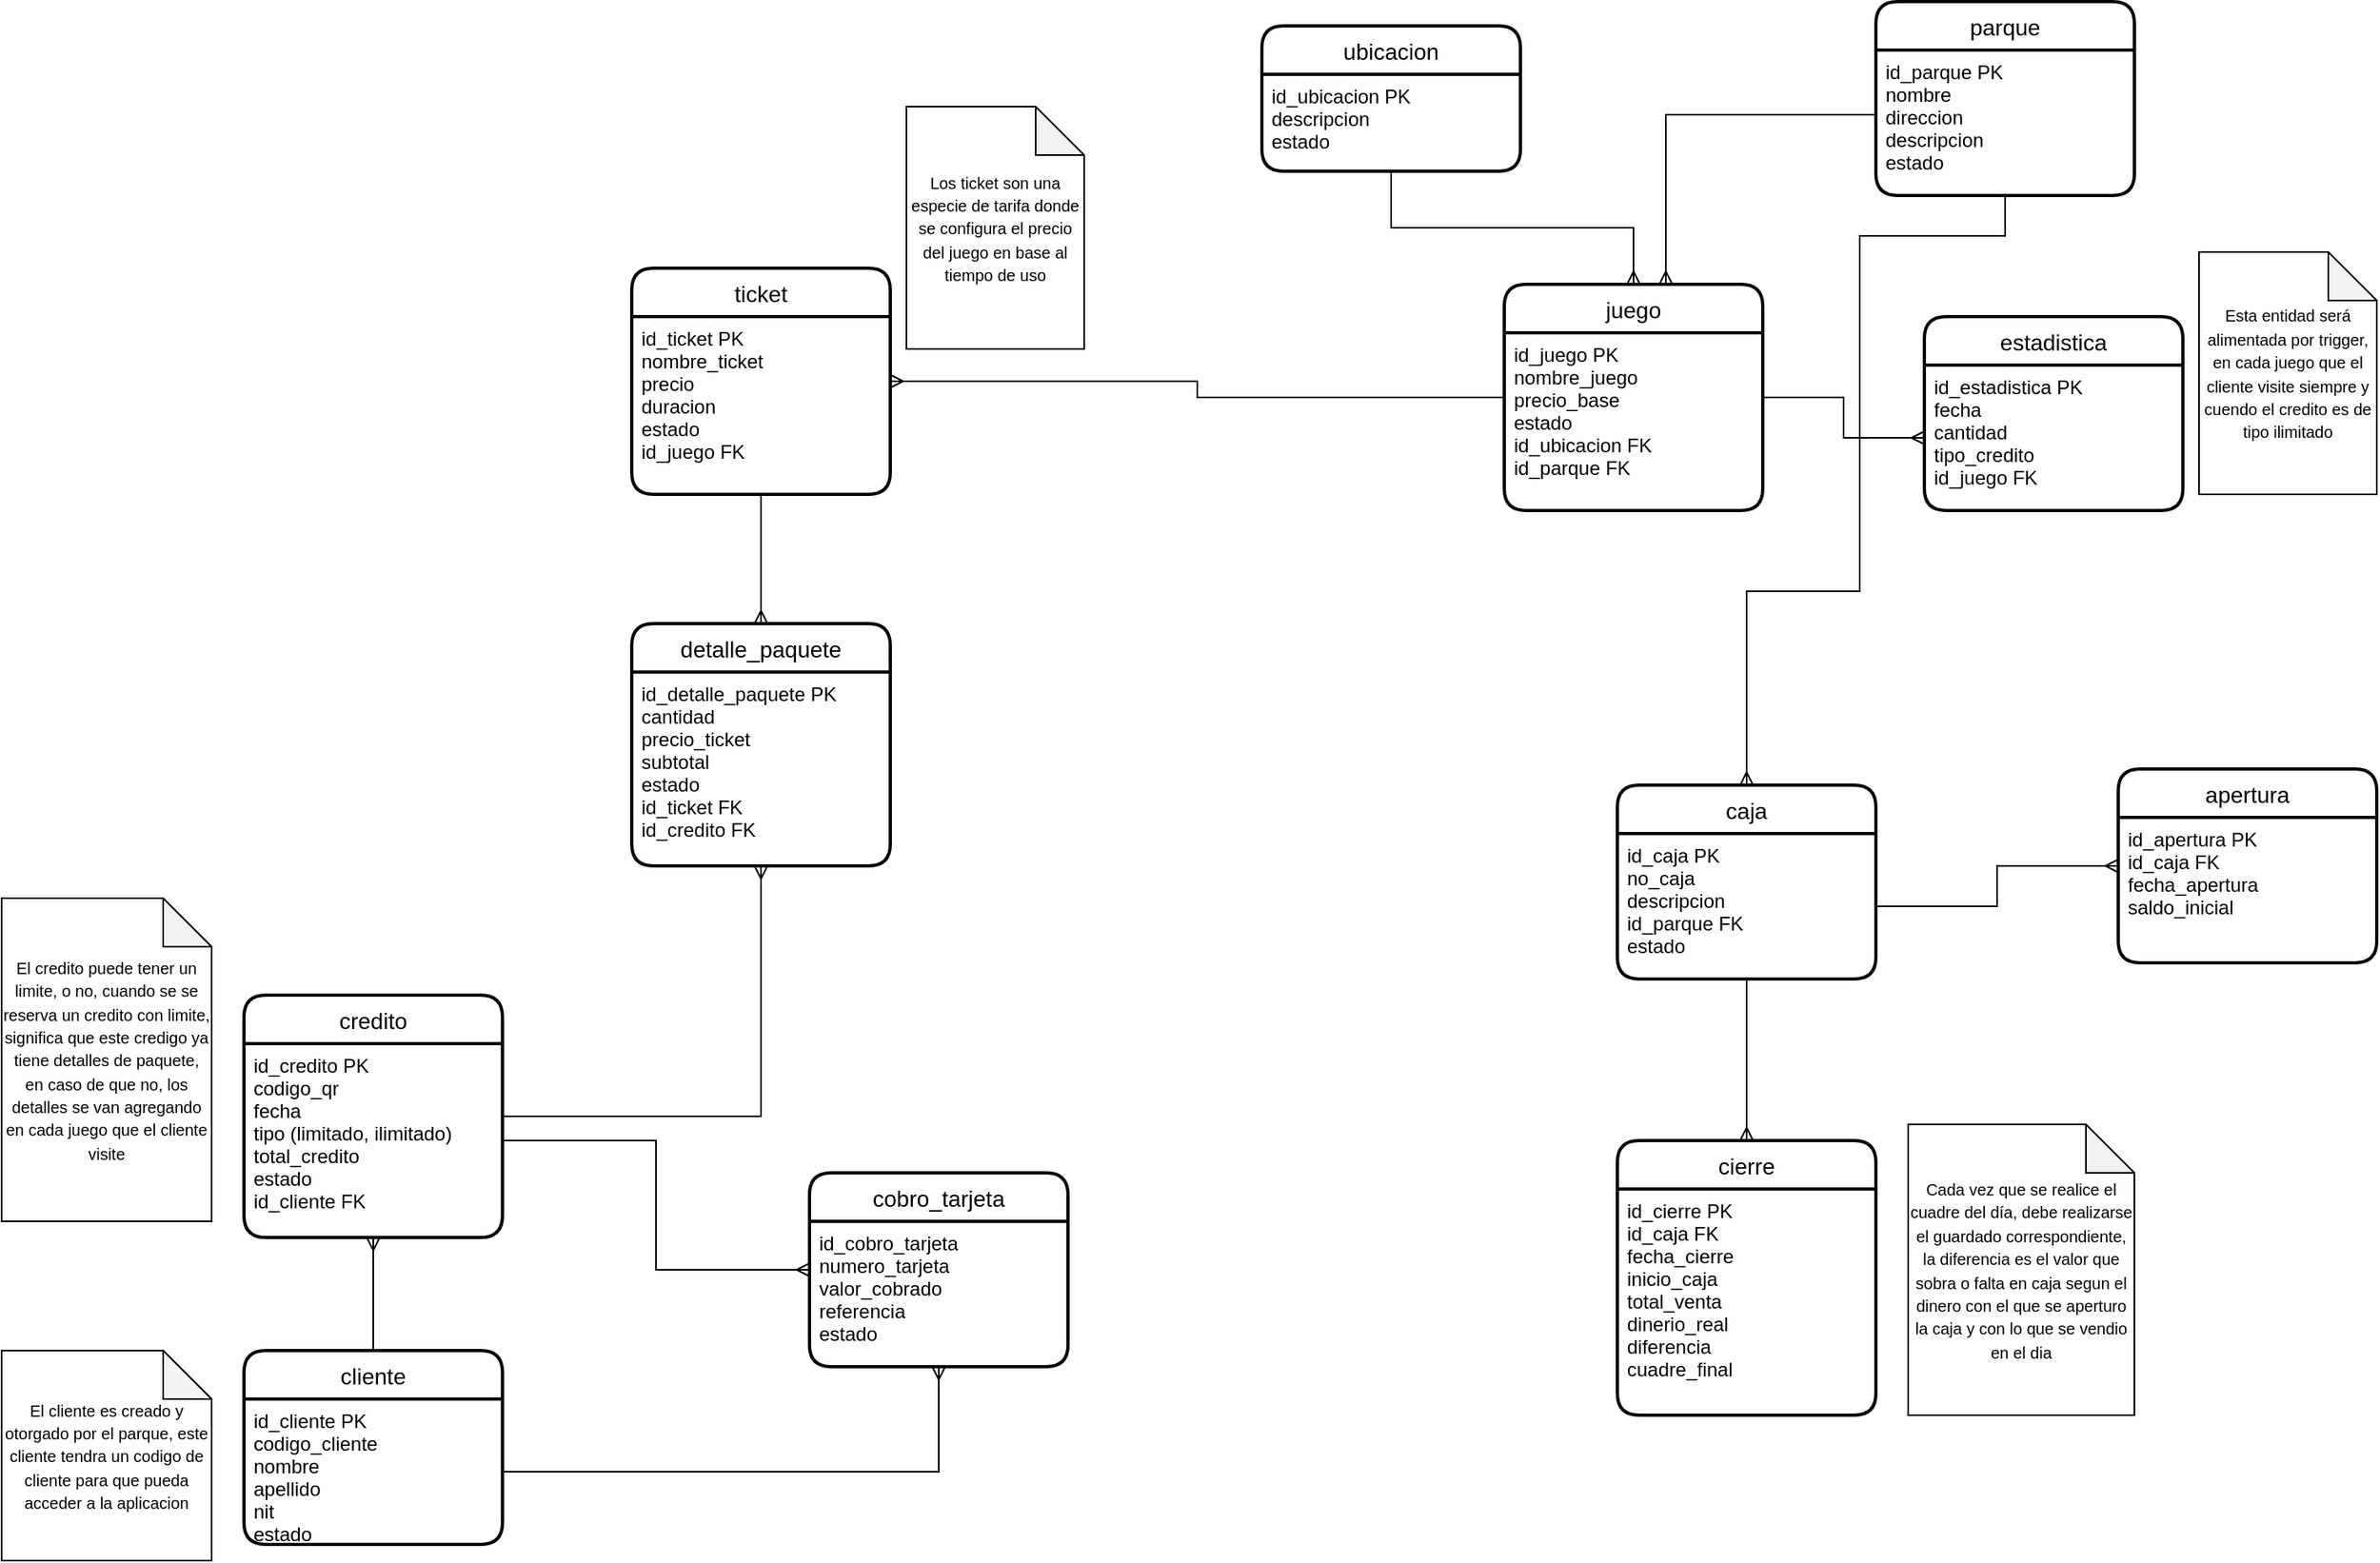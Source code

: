 <mxfile version="14.6.13" type="device"><diagram id="QpEfGDJlAlEJTci7ZOkB" name="Página-1"><mxGraphModel dx="813" dy="446" grid="1" gridSize="10" guides="1" tooltips="1" connect="1" arrows="1" fold="1" page="1" pageScale="1" pageWidth="3000" pageHeight="3000" math="0" shadow="0"><root><mxCell id="0"/><mxCell id="1" parent="0"/><mxCell id="W_AwhFAaW9LpOWjTcNS4-17" style="edgeStyle=orthogonalEdgeStyle;rounded=0;orthogonalLoop=1;jettySize=auto;html=1;endArrow=ERmany;endFill=0;" parent="1" source="W_AwhFAaW9LpOWjTcNS4-1" target="W_AwhFAaW9LpOWjTcNS4-4" edge="1"><mxGeometry relative="1" as="geometry"/></mxCell><mxCell id="W_AwhFAaW9LpOWjTcNS4-1" value="cliente" style="swimlane;childLayout=stackLayout;horizontal=1;startSize=30;horizontalStack=0;rounded=1;fontSize=14;fontStyle=0;strokeWidth=2;resizeParent=0;resizeLast=1;shadow=0;dashed=0;align=center;" parent="1" vertex="1"><mxGeometry x="250" y="860" width="160" height="120" as="geometry"/></mxCell><mxCell id="W_AwhFAaW9LpOWjTcNS4-2" value="id_cliente PK&#10;codigo_cliente&#10;nombre&#10;apellido&#10;nit&#10;estado" style="align=left;strokeColor=none;fillColor=none;spacingLeft=4;fontSize=12;verticalAlign=top;resizable=0;rotatable=0;part=1;" parent="W_AwhFAaW9LpOWjTcNS4-1" vertex="1"><mxGeometry y="30" width="160" height="90" as="geometry"/></mxCell><mxCell id="W_AwhFAaW9LpOWjTcNS4-19" style="edgeStyle=orthogonalEdgeStyle;rounded=0;orthogonalLoop=1;jettySize=auto;html=1;endArrow=ERmany;endFill=0;" parent="1" source="W_AwhFAaW9LpOWjTcNS4-3" target="W_AwhFAaW9LpOWjTcNS4-10" edge="1"><mxGeometry relative="1" as="geometry"/></mxCell><mxCell id="W_AwhFAaW9LpOWjTcNS4-3" value="credito" style="swimlane;childLayout=stackLayout;horizontal=1;startSize=30;horizontalStack=0;rounded=1;fontSize=14;fontStyle=0;strokeWidth=2;resizeParent=0;resizeLast=1;shadow=0;dashed=0;align=center;" parent="1" vertex="1"><mxGeometry x="250" y="640" width="160" height="150" as="geometry"/></mxCell><mxCell id="W_AwhFAaW9LpOWjTcNS4-4" value="id_credito PK&#10;codigo_qr&#10;fecha&#10;tipo (limitado, ilimitado)&#10;total_credito&#10;estado&#10;id_cliente FK" style="align=left;strokeColor=none;fillColor=none;spacingLeft=4;fontSize=12;verticalAlign=top;resizable=0;rotatable=0;part=1;" parent="W_AwhFAaW9LpOWjTcNS4-3" vertex="1"><mxGeometry y="30" width="160" height="120" as="geometry"/></mxCell><mxCell id="W_AwhFAaW9LpOWjTcNS4-9" value="detalle_paquete" style="swimlane;childLayout=stackLayout;horizontal=1;startSize=30;horizontalStack=0;rounded=1;fontSize=14;fontStyle=0;strokeWidth=2;resizeParent=0;resizeLast=1;shadow=0;dashed=0;align=center;" parent="1" vertex="1"><mxGeometry x="490" y="410" width="160" height="150" as="geometry"/></mxCell><mxCell id="W_AwhFAaW9LpOWjTcNS4-10" value="id_detalle_paquete PK&#10;cantidad&#10;precio_ticket&#10;subtotal&#10;estado&#10;id_ticket FK&#10;id_credito FK" style="align=left;strokeColor=none;fillColor=none;spacingLeft=4;fontSize=12;verticalAlign=top;resizable=0;rotatable=0;part=1;" parent="W_AwhFAaW9LpOWjTcNS4-9" vertex="1"><mxGeometry y="30" width="160" height="120" as="geometry"/></mxCell><mxCell id="W_AwhFAaW9LpOWjTcNS4-12" value="ticket" style="swimlane;childLayout=stackLayout;horizontal=1;startSize=30;horizontalStack=0;rounded=1;fontSize=14;fontStyle=0;strokeWidth=2;resizeParent=0;resizeLast=1;shadow=0;dashed=0;align=center;" parent="1" vertex="1"><mxGeometry x="490" y="190" width="160" height="140" as="geometry"/></mxCell><mxCell id="W_AwhFAaW9LpOWjTcNS4-13" value="id_ticket PK&#10;nombre_ticket&#10;precio&#10;duracion&#10;estado&#10;id_juego FK" style="align=left;strokeColor=none;fillColor=none;spacingLeft=4;fontSize=12;verticalAlign=top;resizable=0;rotatable=0;part=1;" parent="W_AwhFAaW9LpOWjTcNS4-12" vertex="1"><mxGeometry y="30" width="160" height="110" as="geometry"/></mxCell><mxCell id="W_AwhFAaW9LpOWjTcNS4-21" style="edgeStyle=orthogonalEdgeStyle;rounded=0;orthogonalLoop=1;jettySize=auto;html=1;endArrow=ERmany;endFill=0;" parent="1" source="W_AwhFAaW9LpOWjTcNS4-13" target="W_AwhFAaW9LpOWjTcNS4-9" edge="1"><mxGeometry relative="1" as="geometry"/></mxCell><mxCell id="W_AwhFAaW9LpOWjTcNS4-23" value="cobro_tarjeta" style="swimlane;childLayout=stackLayout;horizontal=1;startSize=30;horizontalStack=0;rounded=1;fontSize=14;fontStyle=0;strokeWidth=2;resizeParent=0;resizeLast=1;shadow=0;dashed=0;align=center;" parent="1" vertex="1"><mxGeometry x="600" y="750" width="160" height="120" as="geometry"/></mxCell><mxCell id="W_AwhFAaW9LpOWjTcNS4-24" value="id_cobro_tarjeta&#10;numero_tarjeta&#10;valor_cobrado&#10;referencia&#10;estado" style="align=left;strokeColor=none;fillColor=none;spacingLeft=4;fontSize=12;verticalAlign=top;resizable=0;rotatable=0;part=1;" parent="W_AwhFAaW9LpOWjTcNS4-23" vertex="1"><mxGeometry y="30" width="160" height="90" as="geometry"/></mxCell><mxCell id="W_AwhFAaW9LpOWjTcNS4-25" style="edgeStyle=orthogonalEdgeStyle;rounded=0;orthogonalLoop=1;jettySize=auto;html=1;endArrow=ERmany;endFill=0;" parent="1" source="W_AwhFAaW9LpOWjTcNS4-4" target="W_AwhFAaW9LpOWjTcNS4-23" edge="1"><mxGeometry relative="1" as="geometry"/></mxCell><mxCell id="W_AwhFAaW9LpOWjTcNS4-26" style="edgeStyle=orthogonalEdgeStyle;rounded=0;orthogonalLoop=1;jettySize=auto;html=1;endArrow=ERmany;endFill=0;" parent="1" source="W_AwhFAaW9LpOWjTcNS4-2" target="W_AwhFAaW9LpOWjTcNS4-23" edge="1"><mxGeometry relative="1" as="geometry"/></mxCell><mxCell id="W_AwhFAaW9LpOWjTcNS4-34" style="edgeStyle=orthogonalEdgeStyle;rounded=0;orthogonalLoop=1;jettySize=auto;html=1;endArrow=ERmany;endFill=0;" parent="1" source="W_AwhFAaW9LpOWjTcNS4-27" target="W_AwhFAaW9LpOWjTcNS4-12" edge="1"><mxGeometry relative="1" as="geometry"/></mxCell><mxCell id="W_AwhFAaW9LpOWjTcNS4-40" style="edgeStyle=orthogonalEdgeStyle;rounded=0;orthogonalLoop=1;jettySize=auto;html=1;endArrow=ERmany;endFill=0;" parent="1" source="W_AwhFAaW9LpOWjTcNS4-27" target="W_AwhFAaW9LpOWjTcNS4-39" edge="1"><mxGeometry relative="1" as="geometry"/></mxCell><mxCell id="W_AwhFAaW9LpOWjTcNS4-27" value="juego" style="swimlane;childLayout=stackLayout;horizontal=1;startSize=30;horizontalStack=0;rounded=1;fontSize=14;fontStyle=0;strokeWidth=2;resizeParent=0;resizeLast=1;shadow=0;dashed=0;align=center;" parent="1" vertex="1"><mxGeometry x="1030" y="200" width="160" height="140" as="geometry"/></mxCell><mxCell id="W_AwhFAaW9LpOWjTcNS4-28" value="id_juego PK&#10;nombre_juego&#10;precio_base&#10;estado&#10;id_ubicacion FK&#10;id_parque FK&#10;" style="align=left;strokeColor=none;fillColor=none;spacingLeft=4;fontSize=12;verticalAlign=top;resizable=0;rotatable=0;part=1;" parent="W_AwhFAaW9LpOWjTcNS4-27" vertex="1"><mxGeometry y="30" width="160" height="110" as="geometry"/></mxCell><mxCell id="W_AwhFAaW9LpOWjTcNS4-29" value="&lt;font style=&quot;font-size: 10px&quot;&gt;Los ticket son una especie de tarifa donde se configura el precio del juego en base al tiempo de uso&lt;/font&gt;" style="shape=note;whiteSpace=wrap;html=1;backgroundOutline=1;darkOpacity=0.05;" parent="1" vertex="1"><mxGeometry x="660" y="90" width="110" height="150" as="geometry"/></mxCell><mxCell id="W_AwhFAaW9LpOWjTcNS4-30" value="&lt;font style=&quot;font-size: 10px&quot;&gt;El credito puede tener un limite, o no, cuando se se reserva un credito con limite, significa que este credigo ya tiene detalles de paquete, en caso de que no, los detalles se van agregando en cada juego que el cliente visite&lt;/font&gt;" style="shape=note;whiteSpace=wrap;html=1;backgroundOutline=1;darkOpacity=0.05;" parent="1" vertex="1"><mxGeometry x="100" y="580" width="130" height="200" as="geometry"/></mxCell><mxCell id="W_AwhFAaW9LpOWjTcNS4-31" value="ubicacion" style="swimlane;childLayout=stackLayout;horizontal=1;startSize=30;horizontalStack=0;rounded=1;fontSize=14;fontStyle=0;strokeWidth=2;resizeParent=0;resizeLast=1;shadow=0;dashed=0;align=center;" parent="1" vertex="1"><mxGeometry x="880" y="40" width="160" height="90" as="geometry"/></mxCell><mxCell id="W_AwhFAaW9LpOWjTcNS4-32" value="id_ubicacion PK&#10;descripcion&#10;estado" style="align=left;strokeColor=none;fillColor=none;spacingLeft=4;fontSize=12;verticalAlign=top;resizable=0;rotatable=0;part=1;" parent="W_AwhFAaW9LpOWjTcNS4-31" vertex="1"><mxGeometry y="30" width="160" height="60" as="geometry"/></mxCell><mxCell id="W_AwhFAaW9LpOWjTcNS4-33" style="edgeStyle=orthogonalEdgeStyle;rounded=0;orthogonalLoop=1;jettySize=auto;html=1;endArrow=ERmany;endFill=0;" parent="1" source="W_AwhFAaW9LpOWjTcNS4-32" target="W_AwhFAaW9LpOWjTcNS4-27" edge="1"><mxGeometry relative="1" as="geometry"/></mxCell><mxCell id="W_AwhFAaW9LpOWjTcNS4-35" value="parque" style="swimlane;childLayout=stackLayout;horizontal=1;startSize=30;horizontalStack=0;rounded=1;fontSize=14;fontStyle=0;strokeWidth=2;resizeParent=0;resizeLast=1;shadow=0;dashed=0;align=center;" parent="1" vertex="1"><mxGeometry x="1260" y="25" width="160" height="120" as="geometry"/></mxCell><mxCell id="W_AwhFAaW9LpOWjTcNS4-36" value="id_parque PK&#10;nombre&#10;direccion&#10;descripcion&#10;estado" style="align=left;strokeColor=none;fillColor=none;spacingLeft=4;fontSize=12;verticalAlign=top;resizable=0;rotatable=0;part=1;" parent="W_AwhFAaW9LpOWjTcNS4-35" vertex="1"><mxGeometry y="30" width="160" height="90" as="geometry"/></mxCell><mxCell id="W_AwhFAaW9LpOWjTcNS4-37" style="edgeStyle=orthogonalEdgeStyle;rounded=0;orthogonalLoop=1;jettySize=auto;html=1;endArrow=ERmany;endFill=0;" parent="1" source="W_AwhFAaW9LpOWjTcNS4-36" target="W_AwhFAaW9LpOWjTcNS4-27" edge="1"><mxGeometry relative="1" as="geometry"><Array as="points"><mxPoint x="1130" y="95"/></Array></mxGeometry></mxCell><mxCell id="W_AwhFAaW9LpOWjTcNS4-38" value="estadistica" style="swimlane;childLayout=stackLayout;horizontal=1;startSize=30;horizontalStack=0;rounded=1;fontSize=14;fontStyle=0;strokeWidth=2;resizeParent=0;resizeLast=1;shadow=0;dashed=0;align=center;" parent="1" vertex="1"><mxGeometry x="1290" y="220" width="160" height="120" as="geometry"/></mxCell><mxCell id="W_AwhFAaW9LpOWjTcNS4-39" value="id_estadistica PK&#10;fecha&#10;cantidad&#10;tipo_credito&#10;id_juego FK" style="align=left;strokeColor=none;fillColor=none;spacingLeft=4;fontSize=12;verticalAlign=top;resizable=0;rotatable=0;part=1;" parent="W_AwhFAaW9LpOWjTcNS4-38" vertex="1"><mxGeometry y="30" width="160" height="90" as="geometry"/></mxCell><mxCell id="W_AwhFAaW9LpOWjTcNS4-41" value="&lt;span style=&quot;font-size: 10px&quot;&gt;Esta entidad será alimentada por trigger, en cada juego que el cliente visite siempre y cuendo el credito es de tipo ilimitado&lt;/span&gt;" style="shape=note;whiteSpace=wrap;html=1;backgroundOutline=1;darkOpacity=0.05;" parent="1" vertex="1"><mxGeometry x="1460" y="180" width="110" height="150" as="geometry"/></mxCell><mxCell id="W_AwhFAaW9LpOWjTcNS4-42" value="caja" style="swimlane;childLayout=stackLayout;horizontal=1;startSize=30;horizontalStack=0;rounded=1;fontSize=14;fontStyle=0;strokeWidth=2;resizeParent=0;resizeLast=1;shadow=0;dashed=0;align=center;" parent="1" vertex="1"><mxGeometry x="1100" y="510" width="160" height="120" as="geometry"/></mxCell><mxCell id="W_AwhFAaW9LpOWjTcNS4-43" value="id_caja PK&#10;no_caja&#10;descripcion&#10;id_parque FK&#10;estado" style="align=left;strokeColor=none;fillColor=none;spacingLeft=4;fontSize=12;verticalAlign=top;resizable=0;rotatable=0;part=1;" parent="W_AwhFAaW9LpOWjTcNS4-42" vertex="1"><mxGeometry y="30" width="160" height="90" as="geometry"/></mxCell><mxCell id="W_AwhFAaW9LpOWjTcNS4-44" style="edgeStyle=orthogonalEdgeStyle;rounded=0;orthogonalLoop=1;jettySize=auto;html=1;endArrow=ERmany;endFill=0;" parent="1" source="W_AwhFAaW9LpOWjTcNS4-36" target="W_AwhFAaW9LpOWjTcNS4-42" edge="1"><mxGeometry relative="1" as="geometry"><Array as="points"><mxPoint x="1340" y="170"/><mxPoint x="1250" y="170"/><mxPoint x="1250" y="390"/><mxPoint x="1180" y="390"/></Array></mxGeometry></mxCell><mxCell id="W_AwhFAaW9LpOWjTcNS4-45" value="apertura" style="swimlane;childLayout=stackLayout;horizontal=1;startSize=30;horizontalStack=0;rounded=1;fontSize=14;fontStyle=0;strokeWidth=2;resizeParent=0;resizeLast=1;shadow=0;dashed=0;align=center;" parent="1" vertex="1"><mxGeometry x="1410" y="500" width="160" height="120" as="geometry"/></mxCell><mxCell id="W_AwhFAaW9LpOWjTcNS4-46" value="id_apertura PK&#10;id_caja FK&#10;fecha_apertura&#10;saldo_inicial" style="align=left;strokeColor=none;fillColor=none;spacingLeft=4;fontSize=12;verticalAlign=top;resizable=0;rotatable=0;part=1;" parent="W_AwhFAaW9LpOWjTcNS4-45" vertex="1"><mxGeometry y="30" width="160" height="90" as="geometry"/></mxCell><mxCell id="W_AwhFAaW9LpOWjTcNS4-48" style="edgeStyle=orthogonalEdgeStyle;rounded=0;orthogonalLoop=1;jettySize=auto;html=1;endArrow=ERmany;endFill=0;" parent="1" source="W_AwhFAaW9LpOWjTcNS4-43" target="W_AwhFAaW9LpOWjTcNS4-45" edge="1"><mxGeometry relative="1" as="geometry"/></mxCell><mxCell id="W_AwhFAaW9LpOWjTcNS4-49" value="cierre" style="swimlane;childLayout=stackLayout;horizontal=1;startSize=30;horizontalStack=0;rounded=1;fontSize=14;fontStyle=0;strokeWidth=2;resizeParent=0;resizeLast=1;shadow=0;dashed=0;align=center;" parent="1" vertex="1"><mxGeometry x="1100" y="730" width="160" height="170" as="geometry"/></mxCell><mxCell id="W_AwhFAaW9LpOWjTcNS4-50" value="id_cierre PK&#10;id_caja FK&#10;fecha_cierre&#10;inicio_caja&#10;total_venta&#10;dinerio_real&#10;diferencia&#10;cuadre_final" style="align=left;strokeColor=none;fillColor=none;spacingLeft=4;fontSize=12;verticalAlign=top;resizable=0;rotatable=0;part=1;" parent="W_AwhFAaW9LpOWjTcNS4-49" vertex="1"><mxGeometry y="30" width="160" height="140" as="geometry"/></mxCell><mxCell id="W_AwhFAaW9LpOWjTcNS4-52" style="edgeStyle=orthogonalEdgeStyle;rounded=0;orthogonalLoop=1;jettySize=auto;html=1;endArrow=ERmany;endFill=0;" parent="1" source="W_AwhFAaW9LpOWjTcNS4-43" target="W_AwhFAaW9LpOWjTcNS4-49" edge="1"><mxGeometry relative="1" as="geometry"/></mxCell><mxCell id="W_AwhFAaW9LpOWjTcNS4-53" value="&lt;span style=&quot;font-size: 10px&quot;&gt;Cada vez que se realice el cuadre del día, debe realizarse el guardado correspondiente, la diferencia es el valor que sobra o falta en caja segun el dinero con el que se aperturo la caja y con lo que se vendio en el dia&lt;/span&gt;" style="shape=note;whiteSpace=wrap;html=1;backgroundOutline=1;darkOpacity=0.05;" parent="1" vertex="1"><mxGeometry x="1280" y="720" width="140" height="180" as="geometry"/></mxCell><mxCell id="0W2ROcZCv3Tgbo11g4gO-1" value="&lt;font style=&quot;font-size: 10px&quot;&gt;El cliente es creado y otorgado por el parque, este cliente tendra un codigo de cliente para que pueda acceder a la aplicacion&lt;/font&gt;" style="shape=note;whiteSpace=wrap;html=1;backgroundOutline=1;darkOpacity=0.05;" vertex="1" parent="1"><mxGeometry x="100" y="860" width="130" height="130" as="geometry"/></mxCell></root></mxGraphModel></diagram></mxfile>